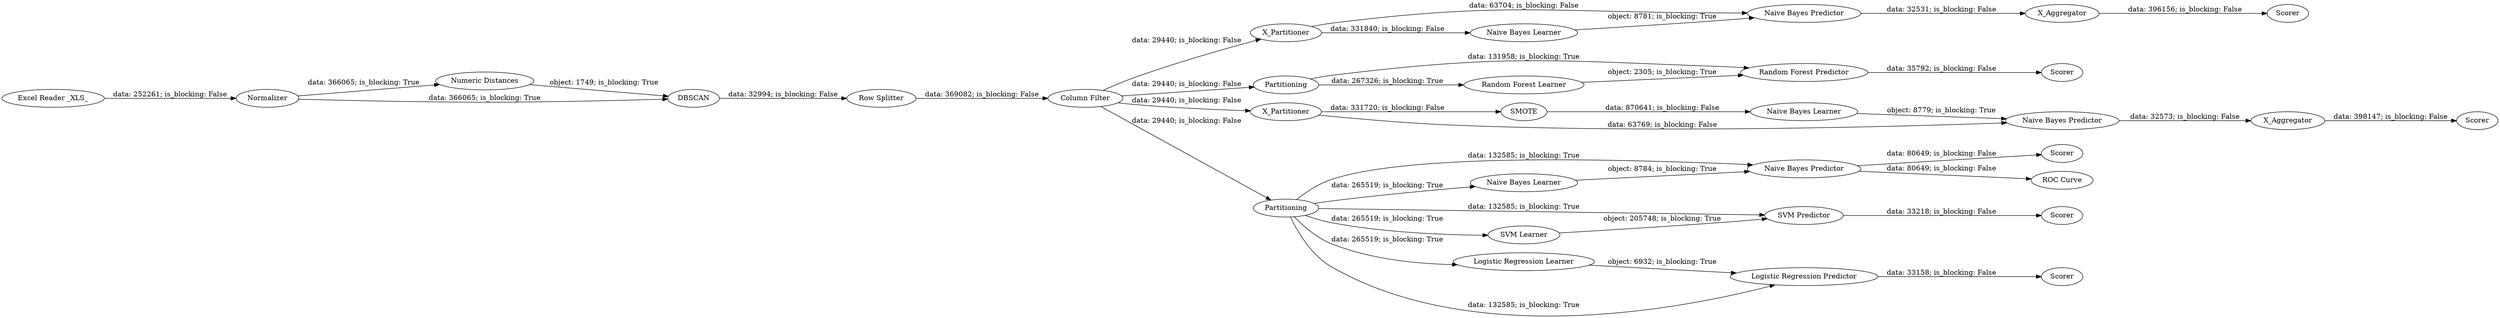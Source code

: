 digraph {
	"-6858576579729049553_11" [label="Row Splitter"]
	"-6858576579729049553_32" [label="Random Forest Predictor"]
	"-6858576579729049553_19" [label=X_Partitioner]
	"-6858576579729049553_12" [label=Normalizer]
	"-6858576579729049553_29" [label="SVM Predictor"]
	"-6858576579729049553_40" [label=Scorer]
	"-6858576579729049553_16" [label="Naive Bayes Predictor"]
	"-6858576579729049553_21" [label="Naive Bayes Predictor"]
	"-6858576579729049553_15" [label="Naive Bayes Learner"]
	"-6858576579729049553_26" [label="Logistic Regression Predictor"]
	"-6858576579729049553_25" [label="Logistic Regression Learner"]
	"-6858576579729049553_10" [label="Numeric Distances"]
	"-6858576579729049553_37" [label="Naive Bayes Learner"]
	"-6858576579729049553_39" [label=X_Aggregator]
	"-6858576579729049553_36" [label=SMOTE]
	"-6858576579729049553_30" [label=Scorer]
	"-6858576579729049553_35" [label=Scorer]
	"-6858576579729049553_31" [label="Random Forest Learner"]
	"-6858576579729049553_33" [label=Partitioning]
	"-6858576579729049553_41" [label=X_Partitioner]
	"-6858576579729049553_24" [label=X_Aggregator]
	"-6858576579729049553_20" [label="Naive Bayes Learner"]
	"-6858576579729049553_9" [label=DBSCAN]
	"-6858576579729049553_27" [label=Scorer]
	"-6858576579729049553_22" [label=Scorer]
	"-6858576579729049553_13" [label=Partitioning]
	"-6858576579729049553_17" [label=Scorer]
	"-6858576579729049553_8" [label="Excel Reader _XLS_"]
	"-6858576579729049553_18" [label="ROC Curve"]
	"-6858576579729049553_28" [label="SVM Learner"]
	"-6858576579729049553_38" [label="Naive Bayes Predictor"]
	"-6858576579729049553_7" [label="Column Filter"]
	"-6858576579729049553_12" -> "-6858576579729049553_10" [label="data: 366065; is_blocking: True"]
	"-6858576579729049553_13" -> "-6858576579729049553_29" [label="data: 132585; is_blocking: True"]
	"-6858576579729049553_41" -> "-6858576579729049553_36" [label="data: 331720; is_blocking: False"]
	"-6858576579729049553_16" -> "-6858576579729049553_18" [label="data: 80649; is_blocking: False"]
	"-6858576579729049553_13" -> "-6858576579729049553_15" [label="data: 265519; is_blocking: True"]
	"-6858576579729049553_37" -> "-6858576579729049553_38" [label="object: 8779; is_blocking: True"]
	"-6858576579729049553_19" -> "-6858576579729049553_21" [label="data: 63704; is_blocking: False"]
	"-6858576579729049553_25" -> "-6858576579729049553_26" [label="object: 6932; is_blocking: True"]
	"-6858576579729049553_11" -> "-6858576579729049553_7" [label="data: 369082; is_blocking: False"]
	"-6858576579729049553_13" -> "-6858576579729049553_25" [label="data: 265519; is_blocking: True"]
	"-6858576579729049553_13" -> "-6858576579729049553_26" [label="data: 132585; is_blocking: True"]
	"-6858576579729049553_29" -> "-6858576579729049553_30" [label="data: 33218; is_blocking: False"]
	"-6858576579729049553_33" -> "-6858576579729049553_32" [label="data: 131958; is_blocking: True"]
	"-6858576579729049553_33" -> "-6858576579729049553_31" [label="data: 267326; is_blocking: True"]
	"-6858576579729049553_10" -> "-6858576579729049553_9" [label="object: 1749; is_blocking: True"]
	"-6858576579729049553_38" -> "-6858576579729049553_39" [label="data: 32573; is_blocking: False"]
	"-6858576579729049553_7" -> "-6858576579729049553_19" [label="data: 29440; is_blocking: False"]
	"-6858576579729049553_28" -> "-6858576579729049553_29" [label="object: 205748; is_blocking: True"]
	"-6858576579729049553_19" -> "-6858576579729049553_20" [label="data: 331840; is_blocking: False"]
	"-6858576579729049553_24" -> "-6858576579729049553_22" [label="data: 396156; is_blocking: False"]
	"-6858576579729049553_32" -> "-6858576579729049553_35" [label="data: 35792; is_blocking: False"]
	"-6858576579729049553_41" -> "-6858576579729049553_38" [label="data: 63769; is_blocking: False"]
	"-6858576579729049553_39" -> "-6858576579729049553_40" [label="data: 398147; is_blocking: False"]
	"-6858576579729049553_7" -> "-6858576579729049553_13" [label="data: 29440; is_blocking: False"]
	"-6858576579729049553_12" -> "-6858576579729049553_9" [label="data: 366065; is_blocking: True"]
	"-6858576579729049553_21" -> "-6858576579729049553_24" [label="data: 32531; is_blocking: False"]
	"-6858576579729049553_36" -> "-6858576579729049553_37" [label="data: 870641; is_blocking: False"]
	"-6858576579729049553_7" -> "-6858576579729049553_33" [label="data: 29440; is_blocking: False"]
	"-6858576579729049553_20" -> "-6858576579729049553_21" [label="object: 8781; is_blocking: True"]
	"-6858576579729049553_15" -> "-6858576579729049553_16" [label="object: 8784; is_blocking: True"]
	"-6858576579729049553_7" -> "-6858576579729049553_41" [label="data: 29440; is_blocking: False"]
	"-6858576579729049553_13" -> "-6858576579729049553_16" [label="data: 132585; is_blocking: True"]
	"-6858576579729049553_16" -> "-6858576579729049553_17" [label="data: 80649; is_blocking: False"]
	"-6858576579729049553_13" -> "-6858576579729049553_28" [label="data: 265519; is_blocking: True"]
	"-6858576579729049553_26" -> "-6858576579729049553_27" [label="data: 33158; is_blocking: False"]
	"-6858576579729049553_8" -> "-6858576579729049553_12" [label="data: 252261; is_blocking: False"]
	"-6858576579729049553_9" -> "-6858576579729049553_11" [label="data: 32994; is_blocking: False"]
	"-6858576579729049553_31" -> "-6858576579729049553_32" [label="object: 2305; is_blocking: True"]
	rankdir=LR
}
